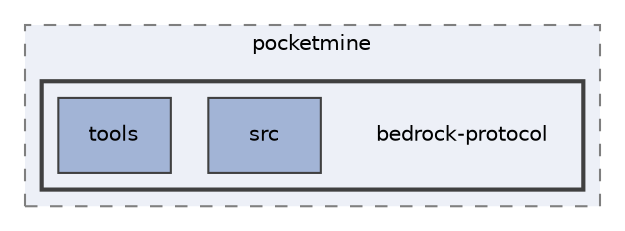 digraph "bedrock-protocol"
{
 // INTERACTIVE_SVG=YES
 // LATEX_PDF_SIZE
  edge [fontname="Helvetica",fontsize="10",labelfontname="Helvetica",labelfontsize="10"];
  node [fontname="Helvetica",fontsize="10",shape=record];
  compound=true
  subgraph clusterdir_67ec95640dccd85af7425ce27c77136c {
    graph [ bgcolor="#edf0f7", pencolor="grey50", style="filled,dashed,", label="pocketmine", fontname="Helvetica", fontsize="10", URL="dir_67ec95640dccd85af7425ce27c77136c.html"]
  subgraph clusterdir_35c25ee8b73bfc2a0e7ec3dc66e7b1c9 {
    graph [ bgcolor="#edf0f7", pencolor="grey25", style="filled,bold,", label="", fontname="Helvetica", fontsize="10", URL="dir_35c25ee8b73bfc2a0e7ec3dc66e7b1c9.html"]
    dir_35c25ee8b73bfc2a0e7ec3dc66e7b1c9 [shape=plaintext, label="bedrock-protocol"];
  dir_682c7921c367674b86e95b8a006ee2ec [shape=box, label="src", style="filled,", fillcolor="#a2b4d6", color="grey25", URL="dir_682c7921c367674b86e95b8a006ee2ec.html"];
  dir_c4c17188834c868df0bd51a24be67e48 [shape=box, label="tools", style="filled,", fillcolor="#a2b4d6", color="grey25", URL="dir_c4c17188834c868df0bd51a24be67e48.html"];
  }
  }
}
